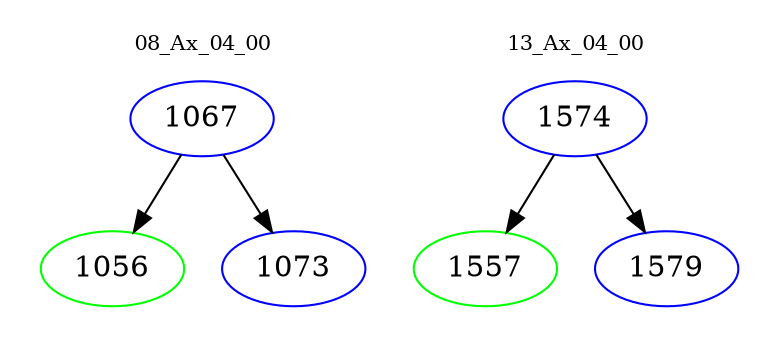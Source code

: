 digraph{
subgraph cluster_0 {
color = white
label = "08_Ax_04_00";
fontsize=10;
T0_1067 [label="1067", color="blue"]
T0_1067 -> T0_1056 [color="black"]
T0_1056 [label="1056", color="green"]
T0_1067 -> T0_1073 [color="black"]
T0_1073 [label="1073", color="blue"]
}
subgraph cluster_1 {
color = white
label = "13_Ax_04_00";
fontsize=10;
T1_1574 [label="1574", color="blue"]
T1_1574 -> T1_1557 [color="black"]
T1_1557 [label="1557", color="green"]
T1_1574 -> T1_1579 [color="black"]
T1_1579 [label="1579", color="blue"]
}
}
